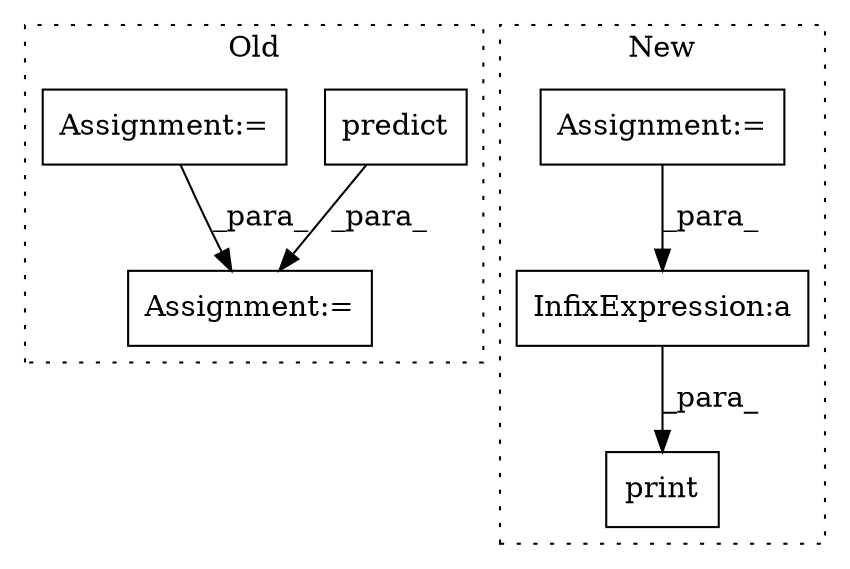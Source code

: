 digraph G {
subgraph cluster0 {
1 [label="predict" a="32" s="2003,2016" l="8,1" shape="box"];
3 [label="Assignment:=" a="7" s="2082" l="1" shape="box"];
5 [label="Assignment:=" a="7" s="2062" l="1" shape="box"];
label = "Old";
style="dotted";
}
subgraph cluster1 {
2 [label="print" a="32" s="2441,2487" l="6,1" shape="box"];
4 [label="Assignment:=" a="7" s="2304" l="1" shape="box"];
6 [label="InfixExpression:a" a="27" s="2473" l="3" shape="box"];
label = "New";
style="dotted";
}
1 -> 3 [label="_para_"];
4 -> 6 [label="_para_"];
5 -> 3 [label="_para_"];
6 -> 2 [label="_para_"];
}